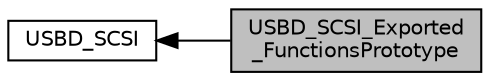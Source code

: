 digraph "USBD_SCSI_Exported_FunctionsPrototype"
{
  edge [fontname="Helvetica",fontsize="10",labelfontname="Helvetica",labelfontsize="10"];
  node [fontname="Helvetica",fontsize="10",shape=record];
  rankdir=LR;
  Node1 [label="USBD_SCSI",height=0.2,width=0.4,color="black", fillcolor="white", style="filled",URL="$group___u_s_b_d___s_c_s_i.html",tooltip="header file for the storage disk file "];
  Node0 [label="USBD_SCSI_Exported\l_FunctionsPrototype",height=0.2,width=0.4,color="black", fillcolor="grey75", style="filled", fontcolor="black"];
  Node1->Node0 [shape=plaintext, dir="back", style="solid"];
}
